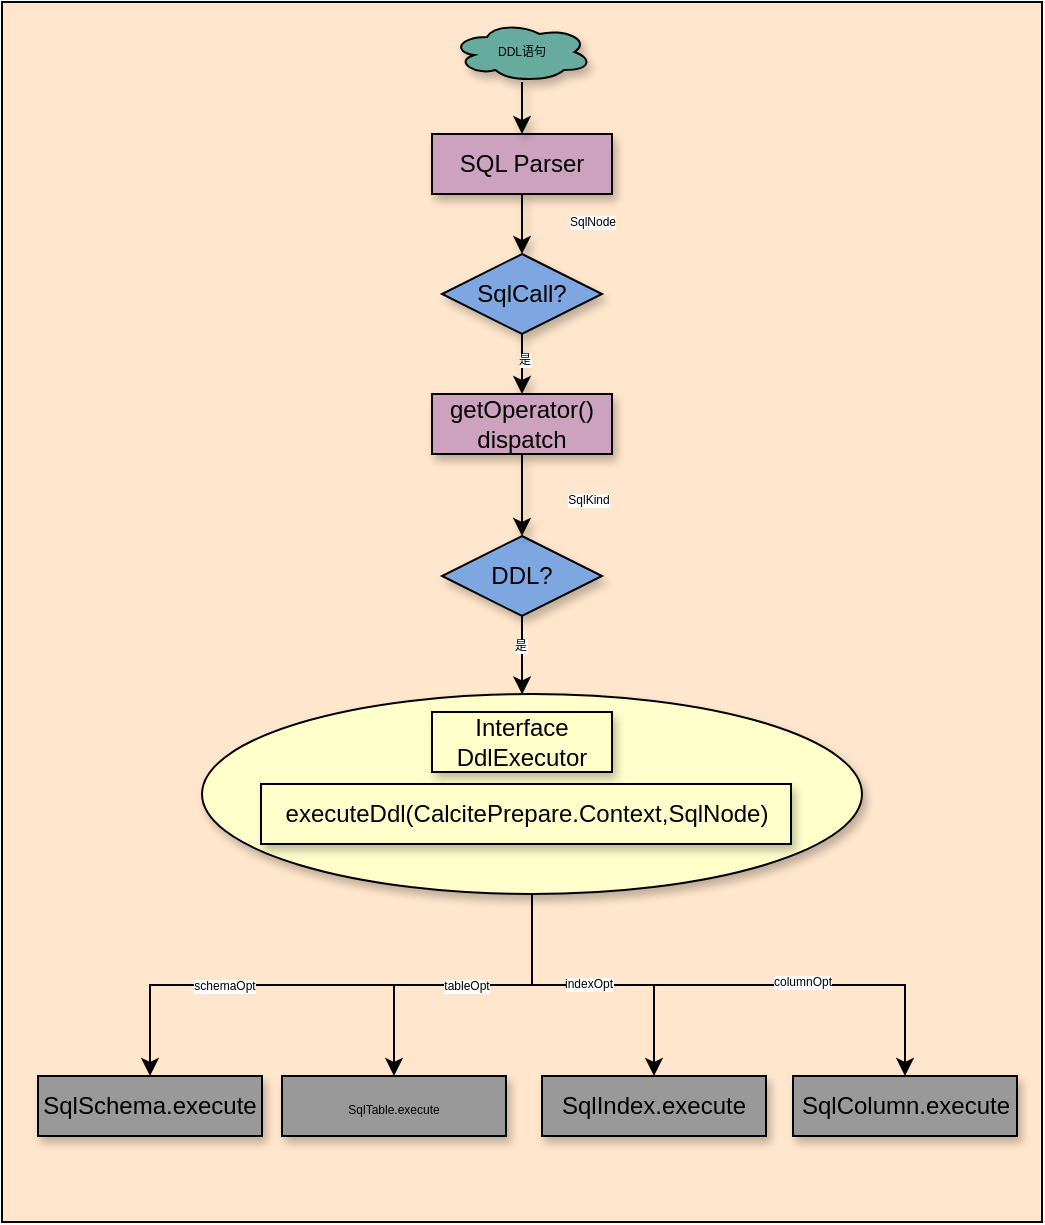 <mxfile version="16.6.2" type="github">
  <diagram id="Vs7KBkvJkC0K66NLl4TJ" name="Page-1">
    <mxGraphModel dx="1325" dy="644" grid="1" gridSize="10" guides="1" tooltips="1" connect="1" arrows="1" fold="1" page="1" pageScale="1" pageWidth="1169" pageHeight="827" math="0" shadow="0">
      <root>
        <mxCell id="0" />
        <mxCell id="1" parent="0" />
        <mxCell id="glTBQhnqe5DzDJ0zvAqA-1" value="" style="rounded=0;whiteSpace=wrap;html=1;fillColor=#FFE6CC;" vertex="1" parent="1">
          <mxGeometry x="360" y="20" width="520" height="610" as="geometry" />
        </mxCell>
        <mxCell id="glTBQhnqe5DzDJ0zvAqA-28" value="" style="edgeStyle=orthogonalEdgeStyle;rounded=0;orthogonalLoop=1;jettySize=auto;html=1;fontSize=6;entryX=0.5;entryY=0;entryDx=0;entryDy=0;" edge="1" parent="1" source="glTBQhnqe5DzDJ0zvAqA-14" target="glTBQhnqe5DzDJ0zvAqA-17">
          <mxGeometry relative="1" as="geometry" />
        </mxCell>
        <mxCell id="glTBQhnqe5DzDJ0zvAqA-14" value="" style="ellipse;whiteSpace=wrap;html=1;fillColor=#FFFFCC;shadow=1;" vertex="1" parent="1">
          <mxGeometry x="460" y="366" width="330" height="100" as="geometry" />
        </mxCell>
        <mxCell id="glTBQhnqe5DzDJ0zvAqA-4" value="" style="edgeStyle=orthogonalEdgeStyle;rounded=0;orthogonalLoop=1;jettySize=auto;html=1;shadow=1;" edge="1" parent="1" source="glTBQhnqe5DzDJ0zvAqA-2" target="glTBQhnqe5DzDJ0zvAqA-3">
          <mxGeometry relative="1" as="geometry" />
        </mxCell>
        <mxCell id="glTBQhnqe5DzDJ0zvAqA-32" value="SqlNode" style="edgeLabel;html=1;align=center;verticalAlign=middle;resizable=0;points=[];fontSize=6;fillColor=#FFE599;" vertex="1" connectable="0" parent="glTBQhnqe5DzDJ0zvAqA-4">
          <mxGeometry x="-0.758" relative="1" as="geometry">
            <mxPoint x="35" y="8" as="offset" />
          </mxGeometry>
        </mxCell>
        <mxCell id="glTBQhnqe5DzDJ0zvAqA-2" value="SQL Parser" style="rounded=0;whiteSpace=wrap;html=1;fillColor=#CDA2BE;shadow=1;" vertex="1" parent="1">
          <mxGeometry x="575" y="86" width="90" height="30" as="geometry" />
        </mxCell>
        <mxCell id="glTBQhnqe5DzDJ0zvAqA-9" value="" style="edgeStyle=orthogonalEdgeStyle;rounded=0;orthogonalLoop=1;jettySize=auto;html=1;shadow=1;" edge="1" parent="1" source="glTBQhnqe5DzDJ0zvAqA-3" target="glTBQhnqe5DzDJ0zvAqA-8">
          <mxGeometry relative="1" as="geometry" />
        </mxCell>
        <mxCell id="glTBQhnqe5DzDJ0zvAqA-33" value="是" style="edgeLabel;html=1;align=center;verticalAlign=middle;resizable=0;points=[];fontSize=6;" vertex="1" connectable="0" parent="glTBQhnqe5DzDJ0zvAqA-9">
          <mxGeometry x="-0.508" y="1" relative="1" as="geometry">
            <mxPoint as="offset" />
          </mxGeometry>
        </mxCell>
        <mxCell id="glTBQhnqe5DzDJ0zvAqA-3" value="SqlCall?" style="rhombus;whiteSpace=wrap;html=1;fillColor=#7EA6E0;shadow=1;" vertex="1" parent="1">
          <mxGeometry x="580" y="146" width="80" height="40" as="geometry" />
        </mxCell>
        <mxCell id="glTBQhnqe5DzDJ0zvAqA-15" value="" style="edgeStyle=orthogonalEdgeStyle;rounded=0;orthogonalLoop=1;jettySize=auto;html=1;entryX=0.485;entryY=0.002;entryDx=0;entryDy=0;entryPerimeter=0;" edge="1" parent="1" source="glTBQhnqe5DzDJ0zvAqA-7" target="glTBQhnqe5DzDJ0zvAqA-14">
          <mxGeometry relative="1" as="geometry">
            <Array as="points">
              <mxPoint x="620" y="350" />
              <mxPoint x="620" y="350" />
            </Array>
          </mxGeometry>
        </mxCell>
        <mxCell id="glTBQhnqe5DzDJ0zvAqA-35" value="是" style="edgeLabel;html=1;align=center;verticalAlign=middle;resizable=0;points=[];fontSize=6;" vertex="1" connectable="0" parent="glTBQhnqe5DzDJ0zvAqA-15">
          <mxGeometry x="-0.267" y="-1" relative="1" as="geometry">
            <mxPoint as="offset" />
          </mxGeometry>
        </mxCell>
        <mxCell id="glTBQhnqe5DzDJ0zvAqA-7" value="DDL?" style="rhombus;whiteSpace=wrap;html=1;fillColor=#7EA6E0;shadow=1;" vertex="1" parent="1">
          <mxGeometry x="580" y="287" width="80" height="40" as="geometry" />
        </mxCell>
        <mxCell id="glTBQhnqe5DzDJ0zvAqA-10" value="" style="edgeStyle=orthogonalEdgeStyle;rounded=0;orthogonalLoop=1;jettySize=auto;html=1;shadow=1;" edge="1" parent="1" source="glTBQhnqe5DzDJ0zvAqA-8" target="glTBQhnqe5DzDJ0zvAqA-7">
          <mxGeometry relative="1" as="geometry" />
        </mxCell>
        <mxCell id="glTBQhnqe5DzDJ0zvAqA-8" value="getOperator()&lt;br&gt;dispatch" style="rounded=0;whiteSpace=wrap;html=1;fillColor=#CDA2BE;shadow=1;" vertex="1" parent="1">
          <mxGeometry x="575" y="216" width="90" height="30" as="geometry" />
        </mxCell>
        <mxCell id="glTBQhnqe5DzDJ0zvAqA-11" value="Interface&lt;br&gt;DdlExecutor" style="rounded=0;whiteSpace=wrap;html=1;shadow=1;fillColor=#FFFFCC;" vertex="1" parent="1">
          <mxGeometry x="575" y="375" width="90" height="30" as="geometry" />
        </mxCell>
        <mxCell id="glTBQhnqe5DzDJ0zvAqA-13" value="executeDdl(CalcitePrepare.Context,SqlNode)" style="rounded=0;whiteSpace=wrap;html=1;shadow=1;fillColor=#FFFFCC;" vertex="1" parent="1">
          <mxGeometry x="489.5" y="411" width="265" height="30" as="geometry" />
        </mxCell>
        <mxCell id="glTBQhnqe5DzDJ0zvAqA-16" value="SqlSchema.execute" style="rounded=0;whiteSpace=wrap;html=1;shadow=1;fillColor=#999999;" vertex="1" parent="1">
          <mxGeometry x="378" y="557" width="112" height="30" as="geometry" />
        </mxCell>
        <mxCell id="glTBQhnqe5DzDJ0zvAqA-17" value="&lt;font style=&quot;font-size: 6px&quot;&gt;SqlTable.execute&lt;/font&gt;" style="rounded=0;whiteSpace=wrap;html=1;shadow=1;fillColor=#999999;" vertex="1" parent="1">
          <mxGeometry x="500" y="557" width="112" height="30" as="geometry" />
        </mxCell>
        <mxCell id="glTBQhnqe5DzDJ0zvAqA-18" value="SqlIndex.execute" style="rounded=0;whiteSpace=wrap;html=1;shadow=1;fillColor=#999999;" vertex="1" parent="1">
          <mxGeometry x="630" y="557" width="112" height="30" as="geometry" />
        </mxCell>
        <mxCell id="glTBQhnqe5DzDJ0zvAqA-26" value="" style="edgeStyle=orthogonalEdgeStyle;rounded=0;orthogonalLoop=1;jettySize=auto;html=1;fontSize=6;entryX=0.5;entryY=0;entryDx=0;entryDy=0;shadow=1;" edge="1" parent="1" source="glTBQhnqe5DzDJ0zvAqA-25" target="glTBQhnqe5DzDJ0zvAqA-2">
          <mxGeometry relative="1" as="geometry" />
        </mxCell>
        <mxCell id="glTBQhnqe5DzDJ0zvAqA-25" value="DDL语句" style="ellipse;shape=cloud;whiteSpace=wrap;html=1;fontSize=6;fillColor=#67AB9F;shadow=1;" vertex="1" parent="1">
          <mxGeometry x="585" y="30" width="70" height="30" as="geometry" />
        </mxCell>
        <mxCell id="glTBQhnqe5DzDJ0zvAqA-27" value="SqlColumn.execute" style="rounded=0;whiteSpace=wrap;html=1;shadow=1;fillColor=#999999;" vertex="1" parent="1">
          <mxGeometry x="755.5" y="557" width="112" height="30" as="geometry" />
        </mxCell>
        <mxCell id="glTBQhnqe5DzDJ0zvAqA-29" value="" style="edgeStyle=orthogonalEdgeStyle;rounded=0;orthogonalLoop=1;jettySize=auto;html=1;fontSize=6;entryX=0.5;entryY=0;entryDx=0;entryDy=0;exitX=0.5;exitY=1;exitDx=0;exitDy=0;" edge="1" parent="1" source="glTBQhnqe5DzDJ0zvAqA-14" target="glTBQhnqe5DzDJ0zvAqA-18">
          <mxGeometry relative="1" as="geometry">
            <mxPoint x="635.0" y="476.0" as="sourcePoint" />
            <mxPoint x="566" y="546" as="targetPoint" />
          </mxGeometry>
        </mxCell>
        <mxCell id="glTBQhnqe5DzDJ0zvAqA-30" value="" style="edgeStyle=orthogonalEdgeStyle;rounded=0;orthogonalLoop=1;jettySize=auto;html=1;fontSize=6;exitX=0.5;exitY=1;exitDx=0;exitDy=0;" edge="1" parent="1" source="glTBQhnqe5DzDJ0zvAqA-14" target="glTBQhnqe5DzDJ0zvAqA-16">
          <mxGeometry relative="1" as="geometry">
            <mxPoint x="645.0" y="486.0" as="sourcePoint" />
            <mxPoint x="576" y="556" as="targetPoint" />
          </mxGeometry>
        </mxCell>
        <mxCell id="glTBQhnqe5DzDJ0zvAqA-36" value="schemaOpt" style="edgeLabel;html=1;align=center;verticalAlign=middle;resizable=0;points=[];fontSize=6;" vertex="1" connectable="0" parent="glTBQhnqe5DzDJ0zvAqA-30">
          <mxGeometry x="0.419" relative="1" as="geometry">
            <mxPoint as="offset" />
          </mxGeometry>
        </mxCell>
        <mxCell id="glTBQhnqe5DzDJ0zvAqA-37" value="tableOpt" style="edgeLabel;html=1;align=center;verticalAlign=middle;resizable=0;points=[];fontSize=6;" vertex="1" connectable="0" parent="glTBQhnqe5DzDJ0zvAqA-30">
          <mxGeometry x="-0.44" y="2" relative="1" as="geometry">
            <mxPoint y="-2" as="offset" />
          </mxGeometry>
        </mxCell>
        <mxCell id="glTBQhnqe5DzDJ0zvAqA-31" value="" style="edgeStyle=orthogonalEdgeStyle;rounded=0;orthogonalLoop=1;jettySize=auto;html=1;fontSize=6;exitX=0.5;exitY=1;exitDx=0;exitDy=0;" edge="1" parent="1" source="glTBQhnqe5DzDJ0zvAqA-14" target="glTBQhnqe5DzDJ0zvAqA-27">
          <mxGeometry relative="1" as="geometry">
            <mxPoint x="655.0" y="496.0" as="sourcePoint" />
            <mxPoint x="586" y="566" as="targetPoint" />
          </mxGeometry>
        </mxCell>
        <mxCell id="glTBQhnqe5DzDJ0zvAqA-38" value="columnOpt" style="edgeLabel;html=1;align=center;verticalAlign=middle;resizable=0;points=[];fontSize=6;fillColor=#A9C4EB;" vertex="1" connectable="0" parent="glTBQhnqe5DzDJ0zvAqA-31">
          <mxGeometry x="-0.382" y="2" relative="1" as="geometry">
            <mxPoint x="95" as="offset" />
          </mxGeometry>
        </mxCell>
        <mxCell id="glTBQhnqe5DzDJ0zvAqA-39" value="indexOpt" style="edgeLabel;html=1;align=center;verticalAlign=middle;resizable=0;points=[];fontSize=6;" vertex="1" connectable="0" parent="glTBQhnqe5DzDJ0zvAqA-31">
          <mxGeometry x="0.273" y="1" relative="1" as="geometry">
            <mxPoint x="-103" as="offset" />
          </mxGeometry>
        </mxCell>
        <mxCell id="glTBQhnqe5DzDJ0zvAqA-34" value="SqlKind" style="edgeLabel;html=1;align=center;verticalAlign=middle;resizable=0;points=[];fontSize=6;" vertex="1" connectable="0" parent="1">
          <mxGeometry x="669.0" y="139.854" as="geometry">
            <mxPoint x="-16" y="129" as="offset" />
          </mxGeometry>
        </mxCell>
      </root>
    </mxGraphModel>
  </diagram>
</mxfile>
